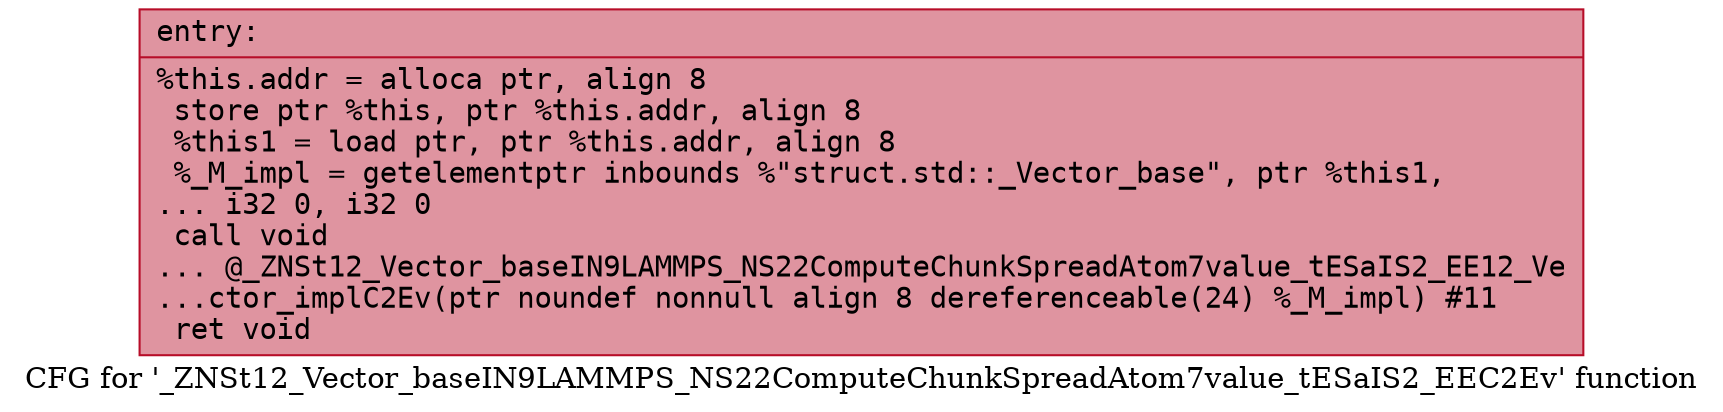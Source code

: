 digraph "CFG for '_ZNSt12_Vector_baseIN9LAMMPS_NS22ComputeChunkSpreadAtom7value_tESaIS2_EEC2Ev' function" {
	label="CFG for '_ZNSt12_Vector_baseIN9LAMMPS_NS22ComputeChunkSpreadAtom7value_tESaIS2_EEC2Ev' function";

	Node0x55a896473eb0 [shape=record,color="#b70d28ff", style=filled, fillcolor="#b70d2870" fontname="Courier",label="{entry:\l|  %this.addr = alloca ptr, align 8\l  store ptr %this, ptr %this.addr, align 8\l  %this1 = load ptr, ptr %this.addr, align 8\l  %_M_impl = getelementptr inbounds %\"struct.std::_Vector_base\", ptr %this1,\l... i32 0, i32 0\l  call void\l... @_ZNSt12_Vector_baseIN9LAMMPS_NS22ComputeChunkSpreadAtom7value_tESaIS2_EE12_Ve\l...ctor_implC2Ev(ptr noundef nonnull align 8 dereferenceable(24) %_M_impl) #11\l  ret void\l}"];
}

